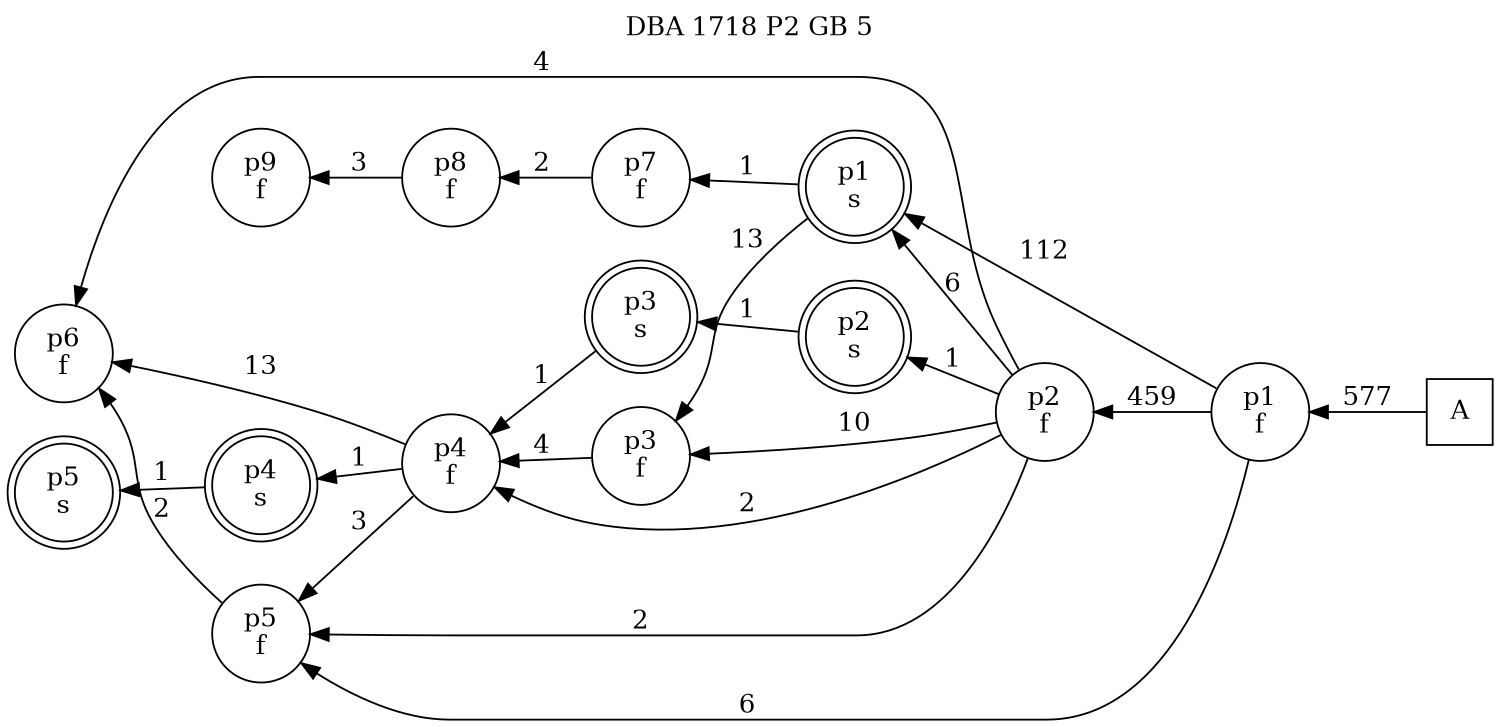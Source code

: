 digraph DBA_1718_P2_GB_5_LOW {
labelloc="tl"
label= " DBA 1718 P2 GB 5 "
rankdir="RL";
graph [ size=" 10 , 10 !"]

"A" [shape="square" label="A"]
"p1_f" [shape="circle" label="p1
f"]
"p1_s" [shape="doublecircle" label="p1
s"]
"p2_f" [shape="circle" label="p2
f"]
"p3_f" [shape="circle" label="p3
f"]
"p4_f" [shape="circle" label="p4
f"]
"p5_f" [shape="circle" label="p5
f"]
"p6_f" [shape="circle" label="p6
f"]
"p7_f" [shape="circle" label="p7
f"]
"p8_f" [shape="circle" label="p8
f"]
"p9_f" [shape="circle" label="p9
f"]
"p2_s" [shape="doublecircle" label="p2
s"]
"p3_s" [shape="doublecircle" label="p3
s"]
"p4_s" [shape="doublecircle" label="p4
s"]
"p5_s" [shape="doublecircle" label="p5
s"]
"A" -> "p1_f" [ label=577]
"p1_f" -> "p1_s" [ label=112]
"p1_f" -> "p2_f" [ label=459]
"p1_f" -> "p5_f" [ label=6]
"p1_s" -> "p3_f" [ label=13]
"p1_s" -> "p7_f" [ label=1]
"p2_f" -> "p1_s" [ label=6]
"p2_f" -> "p3_f" [ label=10]
"p2_f" -> "p4_f" [ label=2]
"p2_f" -> "p5_f" [ label=2]
"p2_f" -> "p6_f" [ label=4]
"p2_f" -> "p2_s" [ label=1]
"p3_f" -> "p4_f" [ label=4]
"p4_f" -> "p5_f" [ label=3]
"p4_f" -> "p6_f" [ label=13]
"p4_f" -> "p4_s" [ label=1]
"p5_f" -> "p6_f" [ label=2]
"p7_f" -> "p8_f" [ label=2]
"p8_f" -> "p9_f" [ label=3]
"p2_s" -> "p3_s" [ label=1]
"p3_s" -> "p4_f" [ label=1]
"p4_s" -> "p5_s" [ label=1]
}
